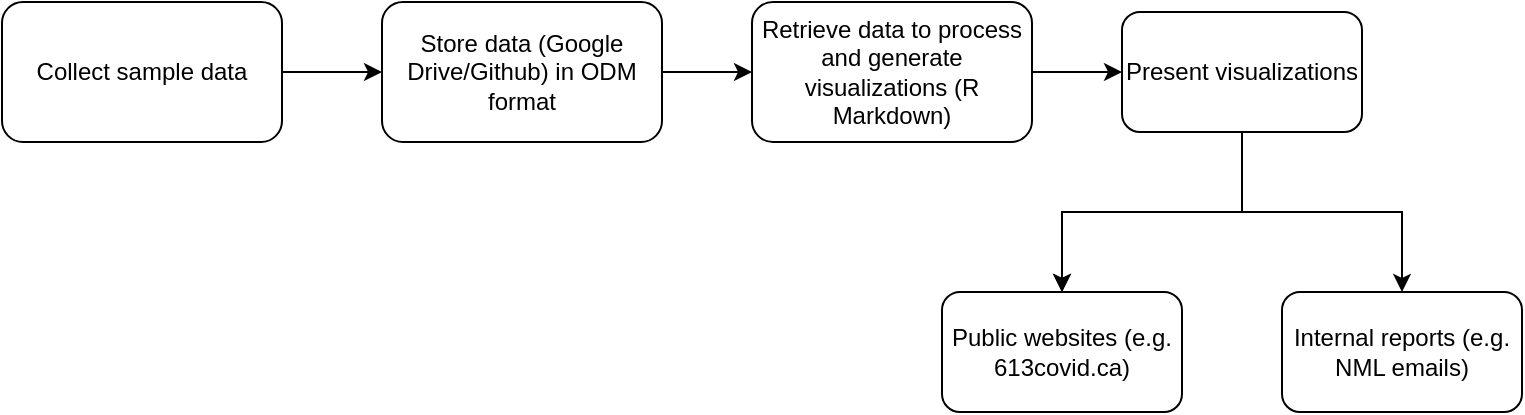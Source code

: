 <mxfile version="14.7.1" type="device"><diagram id="V8K1HOJ9Gx30S1_e3FQR" name="Page-1"><mxGraphModel dx="1186" dy="741" grid="1" gridSize="10" guides="1" tooltips="1" connect="1" arrows="1" fold="1" page="1" pageScale="1" pageWidth="850" pageHeight="1100" math="0" shadow="0"><root><mxCell id="0"/><mxCell id="1" parent="0"/><mxCell id="ipxaiMkQWO5FEhhPhBFZ-22" value="" style="edgeStyle=orthogonalEdgeStyle;rounded=0;orthogonalLoop=1;jettySize=auto;html=1;" edge="1" parent="1" source="ipxaiMkQWO5FEhhPhBFZ-4" target="ipxaiMkQWO5FEhhPhBFZ-6"><mxGeometry relative="1" as="geometry"/></mxCell><mxCell id="ipxaiMkQWO5FEhhPhBFZ-4" value="Collect sample data" style="rounded=1;whiteSpace=wrap;html=1;" vertex="1" parent="1"><mxGeometry x="50" y="230" width="140" height="70" as="geometry"/></mxCell><mxCell id="ipxaiMkQWO5FEhhPhBFZ-21" value="" style="edgeStyle=orthogonalEdgeStyle;rounded=0;orthogonalLoop=1;jettySize=auto;html=1;" edge="1" parent="1" source="ipxaiMkQWO5FEhhPhBFZ-6" target="ipxaiMkQWO5FEhhPhBFZ-11"><mxGeometry relative="1" as="geometry"/></mxCell><mxCell id="ipxaiMkQWO5FEhhPhBFZ-6" value="Store data (Google Drive/Github) in ODM format" style="rounded=1;whiteSpace=wrap;html=1;" vertex="1" parent="1"><mxGeometry x="240" y="230" width="140" height="70" as="geometry"/></mxCell><mxCell id="ipxaiMkQWO5FEhhPhBFZ-29" value="" style="edgeStyle=orthogonalEdgeStyle;rounded=0;orthogonalLoop=1;jettySize=auto;html=1;" edge="1" parent="1" source="ipxaiMkQWO5FEhhPhBFZ-11" target="ipxaiMkQWO5FEhhPhBFZ-28"><mxGeometry relative="1" as="geometry"/></mxCell><mxCell id="ipxaiMkQWO5FEhhPhBFZ-11" value="Retrieve data to process and generate visualizations (R Markdown)" style="rounded=1;whiteSpace=wrap;html=1;" vertex="1" parent="1"><mxGeometry x="425" y="230" width="140" height="70" as="geometry"/></mxCell><mxCell id="ipxaiMkQWO5FEhhPhBFZ-31" value="" style="edgeStyle=orthogonalEdgeStyle;rounded=0;orthogonalLoop=1;jettySize=auto;html=1;" edge="1" parent="1" source="ipxaiMkQWO5FEhhPhBFZ-28" target="ipxaiMkQWO5FEhhPhBFZ-30"><mxGeometry relative="1" as="geometry"/></mxCell><mxCell id="ipxaiMkQWO5FEhhPhBFZ-34" value="" style="edgeStyle=orthogonalEdgeStyle;rounded=0;orthogonalLoop=1;jettySize=auto;html=1;" edge="1" parent="1" source="ipxaiMkQWO5FEhhPhBFZ-28" target="ipxaiMkQWO5FEhhPhBFZ-30"><mxGeometry relative="1" as="geometry"/></mxCell><mxCell id="ipxaiMkQWO5FEhhPhBFZ-36" value="" style="edgeStyle=orthogonalEdgeStyle;rounded=0;orthogonalLoop=1;jettySize=auto;html=1;" edge="1" parent="1" source="ipxaiMkQWO5FEhhPhBFZ-28" target="ipxaiMkQWO5FEhhPhBFZ-35"><mxGeometry relative="1" as="geometry"/></mxCell><mxCell id="ipxaiMkQWO5FEhhPhBFZ-28" value="Present visualizations" style="rounded=1;whiteSpace=wrap;html=1;" vertex="1" parent="1"><mxGeometry x="610" y="235" width="120" height="60" as="geometry"/></mxCell><mxCell id="ipxaiMkQWO5FEhhPhBFZ-30" value="Public websites (e.g. 613covid.ca)" style="rounded=1;whiteSpace=wrap;html=1;" vertex="1" parent="1"><mxGeometry x="520" y="375" width="120" height="60" as="geometry"/></mxCell><mxCell id="ipxaiMkQWO5FEhhPhBFZ-35" value="Internal reports (e.g. NML emails)" style="whiteSpace=wrap;html=1;rounded=1;" vertex="1" parent="1"><mxGeometry x="690" y="375" width="120" height="60" as="geometry"/></mxCell></root></mxGraphModel></diagram></mxfile>